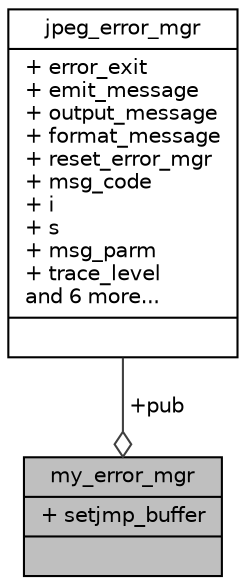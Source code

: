 digraph "my_error_mgr"
{
 // INTERACTIVE_SVG=YES
  edge [fontname="Helvetica",fontsize="10",labelfontname="Helvetica",labelfontsize="10"];
  node [fontname="Helvetica",fontsize="10",shape=record];
  Node1 [label="{my_error_mgr\n|+ setjmp_buffer\l|}",height=0.2,width=0.4,color="black", fillcolor="grey75", style="filled", fontcolor="black"];
  Node2 -> Node1 [color="grey25",fontsize="10",style="solid",label=" +pub" ,arrowhead="odiamond",fontname="Helvetica"];
  Node2 [label="{jpeg_error_mgr\n|+ error_exit\l+ emit_message\l+ output_message\l+ format_message\l+ reset_error_mgr\l+ msg_code\l+ i\l+ s\l+ msg_parm\l+ trace_level\land 6 more...\l|}",height=0.2,width=0.4,color="black", fillcolor="white", style="filled",URL="$structjpeg__error__mgr.html"];
}
